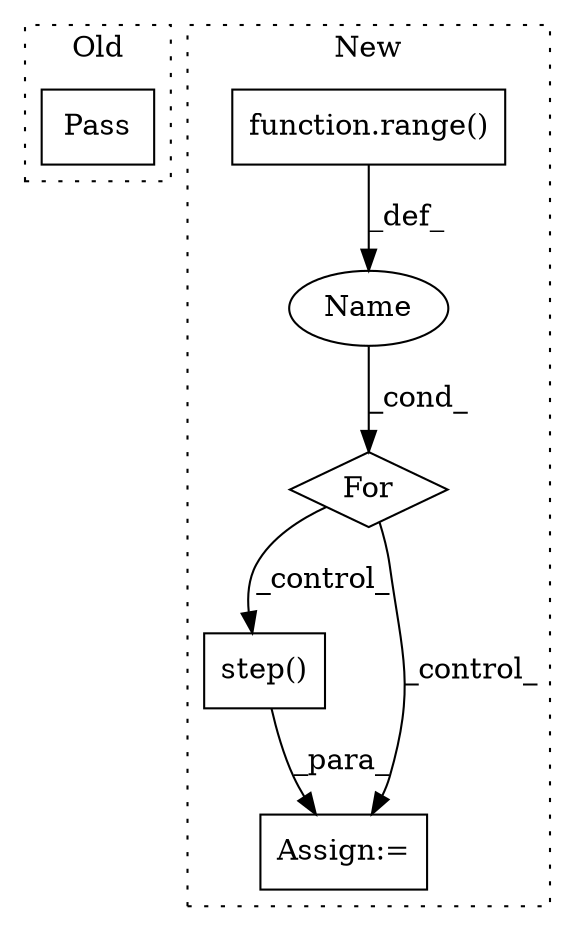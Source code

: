 digraph G {
subgraph cluster0 {
1 [label="Pass" a="62" s="1142" l="4" shape="box"];
label = "Old";
style="dotted";
}
subgraph cluster1 {
2 [label="step()" a="75" s="4035,4051" l="10,1" shape="box"];
3 [label="For" a="107" s="3978,4013" l="4,14" shape="diamond"];
4 [label="function.range()" a="75" s="3992,4011" l="6,1" shape="box"];
5 [label="Name" a="87" s="3982" l="1" shape="ellipse"];
6 [label="Assign:=" a="68" s="4032" l="3" shape="box"];
label = "New";
style="dotted";
}
2 -> 6 [label="_para_"];
3 -> 2 [label="_control_"];
3 -> 6 [label="_control_"];
4 -> 5 [label="_def_"];
5 -> 3 [label="_cond_"];
}